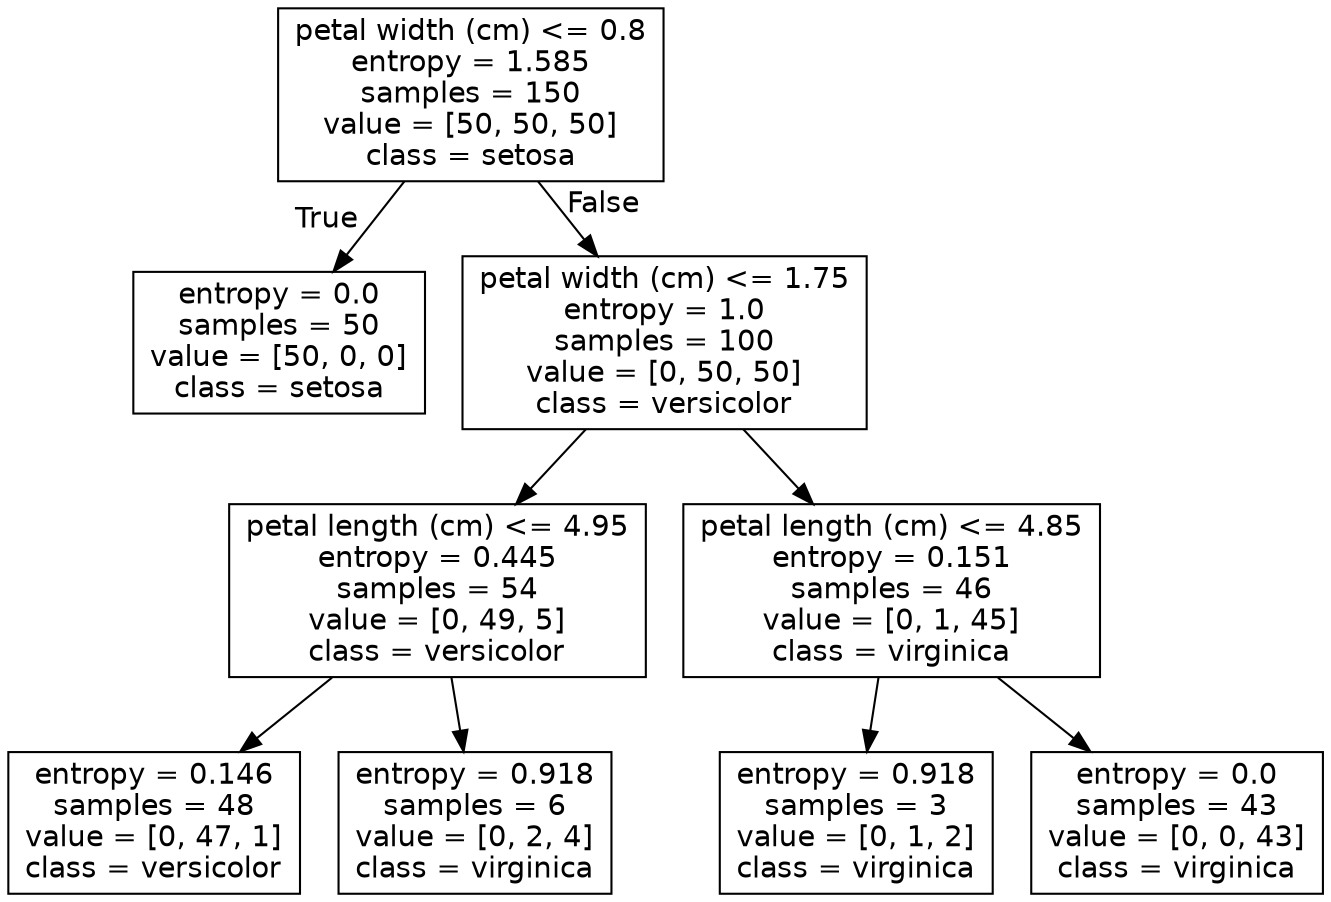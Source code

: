 digraph Tree {
node [shape=box, fontname="helvetica"] ;
edge [fontname="helvetica"] ;
0 [label="petal width (cm) <= 0.8\nentropy = 1.585\nsamples = 150\nvalue = [50, 50, 50]\nclass = setosa"] ;
1 [label="entropy = 0.0\nsamples = 50\nvalue = [50, 0, 0]\nclass = setosa"] ;
0 -> 1 [labeldistance=2.5, labelangle=45, headlabel="True"] ;
2 [label="petal width (cm) <= 1.75\nentropy = 1.0\nsamples = 100\nvalue = [0, 50, 50]\nclass = versicolor"] ;
0 -> 2 [labeldistance=2.5, labelangle=-45, headlabel="False"] ;
3 [label="petal length (cm) <= 4.95\nentropy = 0.445\nsamples = 54\nvalue = [0, 49, 5]\nclass = versicolor"] ;
2 -> 3 ;
4 [label="entropy = 0.146\nsamples = 48\nvalue = [0, 47, 1]\nclass = versicolor"] ;
3 -> 4 ;
5 [label="entropy = 0.918\nsamples = 6\nvalue = [0, 2, 4]\nclass = virginica"] ;
3 -> 5 ;
6 [label="petal length (cm) <= 4.85\nentropy = 0.151\nsamples = 46\nvalue = [0, 1, 45]\nclass = virginica"] ;
2 -> 6 ;
7 [label="entropy = 0.918\nsamples = 3\nvalue = [0, 1, 2]\nclass = virginica"] ;
6 -> 7 ;
8 [label="entropy = 0.0\nsamples = 43\nvalue = [0, 0, 43]\nclass = virginica"] ;
6 -> 8 ;
}